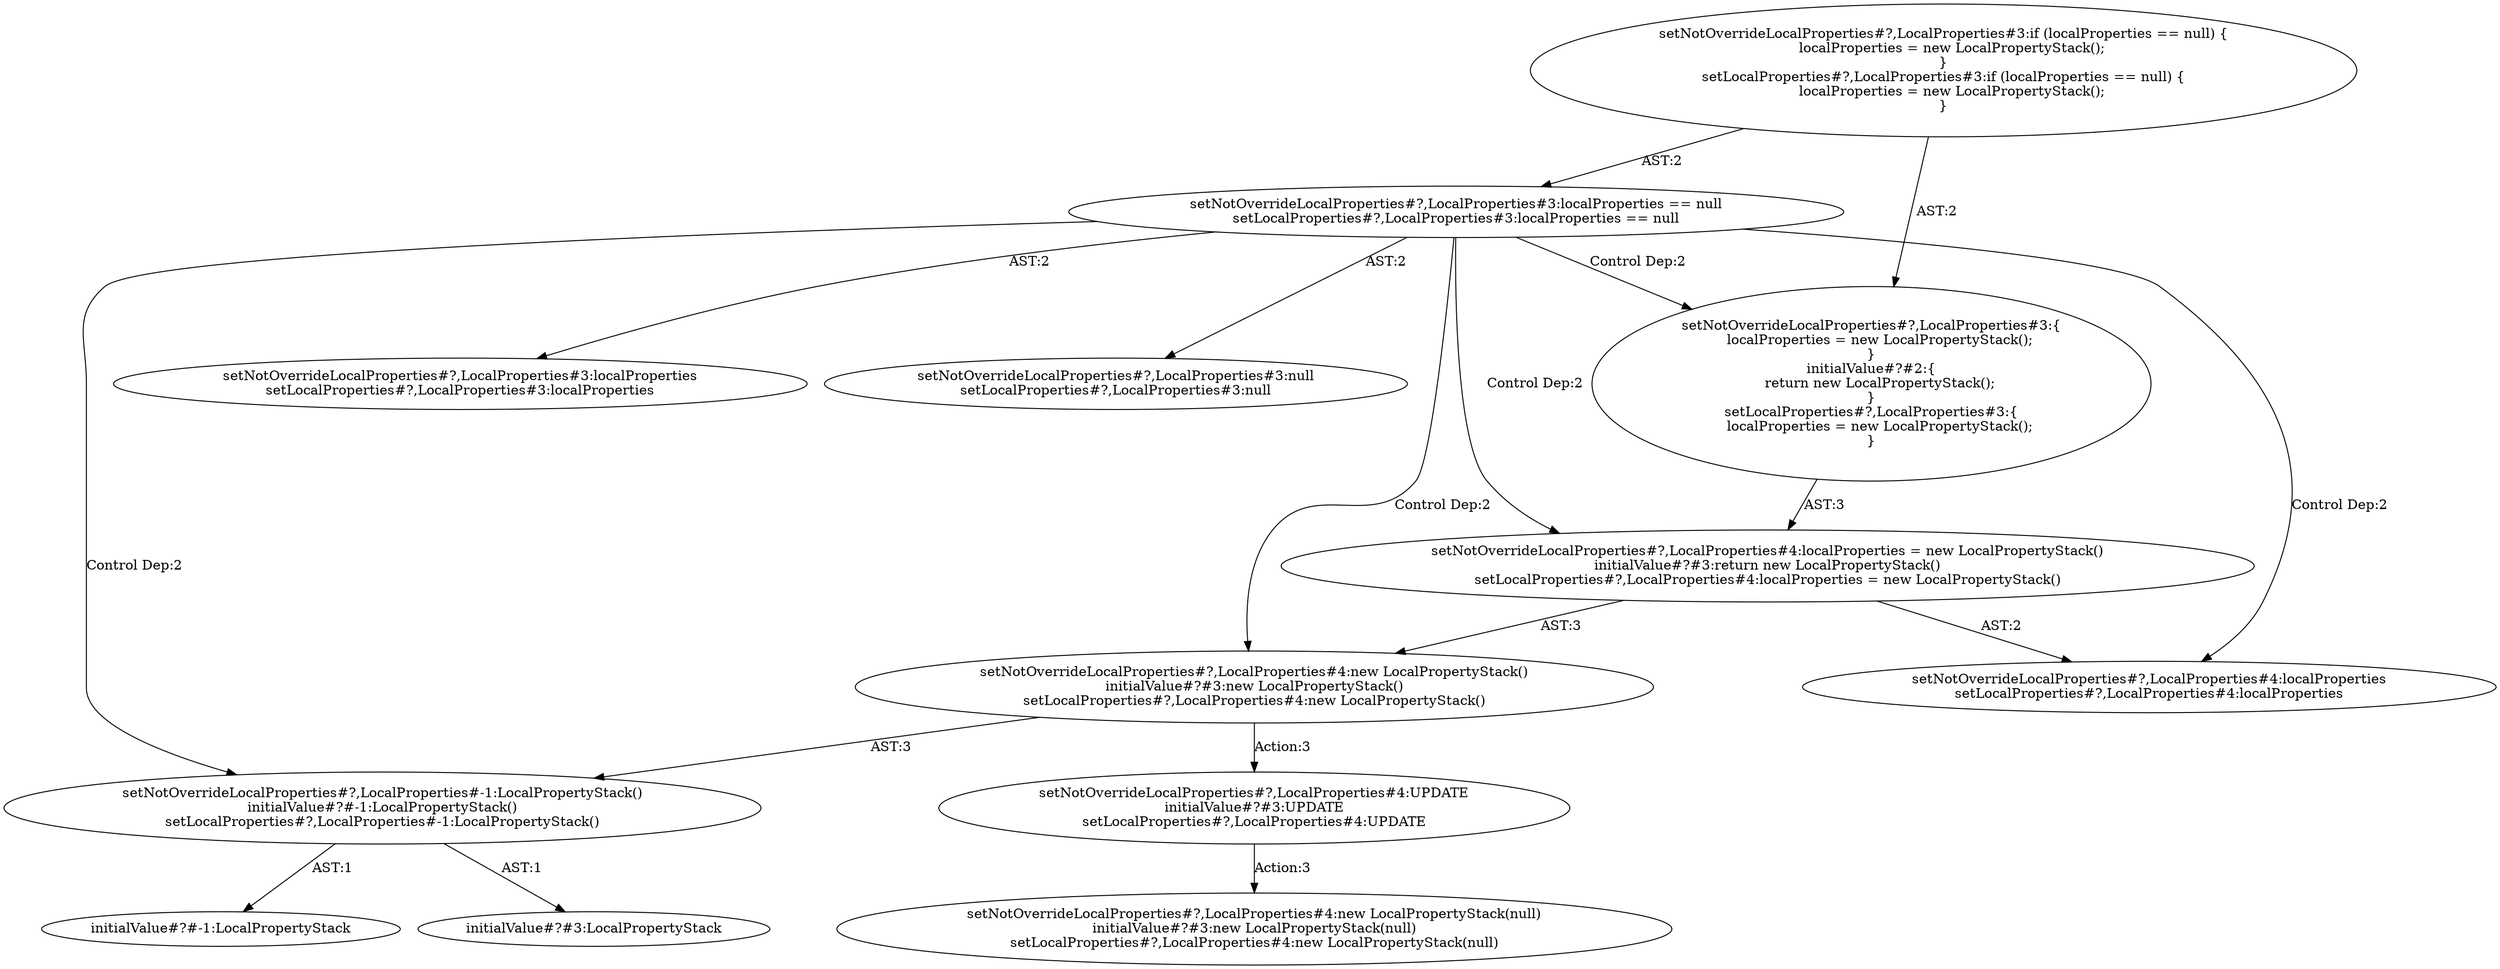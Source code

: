 digraph "Pattern" {
0 [label="setNotOverrideLocalProperties#?,LocalProperties#4:UPDATE
initialValue#?#3:UPDATE
setLocalProperties#?,LocalProperties#4:UPDATE" shape=ellipse]
1 [label="setNotOverrideLocalProperties#?,LocalProperties#4:new LocalPropertyStack()
initialValue#?#3:new LocalPropertyStack()
setLocalProperties#?,LocalProperties#4:new LocalPropertyStack()" shape=ellipse]
2 [label="setNotOverrideLocalProperties#?,LocalProperties#3:localProperties == null
setLocalProperties#?,LocalProperties#3:localProperties == null" shape=ellipse]
3 [label="setNotOverrideLocalProperties#?,LocalProperties#3:if (localProperties == null) \{
    localProperties = new LocalPropertyStack();
\}
setLocalProperties#?,LocalProperties#3:if (localProperties == null) \{
    localProperties = new LocalPropertyStack();
\}" shape=ellipse]
4 [label="setNotOverrideLocalProperties#?,LocalProperties#3:localProperties
setLocalProperties#?,LocalProperties#3:localProperties" shape=ellipse]
5 [label="setNotOverrideLocalProperties#?,LocalProperties#3:null
setLocalProperties#?,LocalProperties#3:null" shape=ellipse]
6 [label="setNotOverrideLocalProperties#?,LocalProperties#3:\{
    localProperties = new LocalPropertyStack();
\}
initialValue#?#2:\{
    return new LocalPropertyStack();
\}
setLocalProperties#?,LocalProperties#3:\{
    localProperties = new LocalPropertyStack();
\}" shape=ellipse]
7 [label="setNotOverrideLocalProperties#?,LocalProperties#4:localProperties = new LocalPropertyStack()
initialValue#?#3:return new LocalPropertyStack()
setLocalProperties#?,LocalProperties#4:localProperties = new LocalPropertyStack()" shape=ellipse]
8 [label="setNotOverrideLocalProperties#?,LocalProperties#4:localProperties
setLocalProperties#?,LocalProperties#4:localProperties" shape=ellipse]
9 [label="setNotOverrideLocalProperties#?,LocalProperties#-1:LocalPropertyStack()
initialValue#?#-1:LocalPropertyStack()
setLocalProperties#?,LocalProperties#-1:LocalPropertyStack()" shape=ellipse]
10 [label="setNotOverrideLocalProperties#?,LocalProperties#4:new LocalPropertyStack(null)
initialValue#?#3:new LocalPropertyStack(null)
setLocalProperties#?,LocalProperties#4:new LocalPropertyStack(null)" shape=ellipse]
11 [label="initialValue#?#-1:LocalPropertyStack" shape=ellipse]
12 [label="initialValue#?#3:LocalPropertyStack" shape=ellipse]
0 -> 10 [label="Action:3"];
1 -> 0 [label="Action:3"];
1 -> 9 [label="AST:3"];
2 -> 1 [label="Control Dep:2"];
2 -> 4 [label="AST:2"];
2 -> 5 [label="AST:2"];
2 -> 6 [label="Control Dep:2"];
2 -> 7 [label="Control Dep:2"];
2 -> 8 [label="Control Dep:2"];
2 -> 9 [label="Control Dep:2"];
3 -> 2 [label="AST:2"];
3 -> 6 [label="AST:2"];
6 -> 7 [label="AST:3"];
7 -> 1 [label="AST:3"];
7 -> 8 [label="AST:2"];
9 -> 11 [label="AST:1"];
9 -> 12 [label="AST:1"];
}